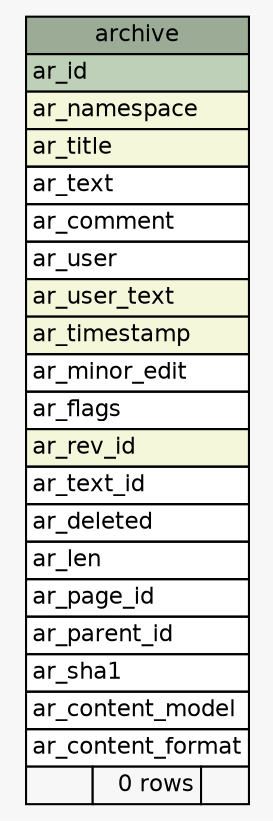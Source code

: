 // dot 2.38.0 on Linux 3.14.35-28.38.amzn1.x86_64
// SchemaSpy rev Unknown
digraph "archive" {
  graph [
    rankdir="RL"
    bgcolor="#f7f7f7"
    nodesep="0.18"
    ranksep="0.46"
    fontname="Helvetica"
    fontsize="11"
  ];
  node [
    fontname="Helvetica"
    fontsize="11"
    shape="plaintext"
  ];
  edge [
    arrowsize="0.8"
  ];
  "archive" [
    label=<
    <TABLE BORDER="0" CELLBORDER="1" CELLSPACING="0" BGCOLOR="#ffffff">
      <TR><TD COLSPAN="3" BGCOLOR="#9bab96" ALIGN="CENTER">archive</TD></TR>
      <TR><TD PORT="ar_id" COLSPAN="3" BGCOLOR="#bed1b8" ALIGN="LEFT">ar_id</TD></TR>
      <TR><TD PORT="ar_namespace" COLSPAN="3" BGCOLOR="#f4f7da" ALIGN="LEFT">ar_namespace</TD></TR>
      <TR><TD PORT="ar_title" COLSPAN="3" BGCOLOR="#f4f7da" ALIGN="LEFT">ar_title</TD></TR>
      <TR><TD PORT="ar_text" COLSPAN="3" ALIGN="LEFT">ar_text</TD></TR>
      <TR><TD PORT="ar_comment" COLSPAN="3" ALIGN="LEFT">ar_comment</TD></TR>
      <TR><TD PORT="ar_user" COLSPAN="3" ALIGN="LEFT">ar_user</TD></TR>
      <TR><TD PORT="ar_user_text" COLSPAN="3" BGCOLOR="#f4f7da" ALIGN="LEFT">ar_user_text</TD></TR>
      <TR><TD PORT="ar_timestamp" COLSPAN="3" BGCOLOR="#f4f7da" ALIGN="LEFT">ar_timestamp</TD></TR>
      <TR><TD PORT="ar_minor_edit" COLSPAN="3" ALIGN="LEFT">ar_minor_edit</TD></TR>
      <TR><TD PORT="ar_flags" COLSPAN="3" ALIGN="LEFT">ar_flags</TD></TR>
      <TR><TD PORT="ar_rev_id" COLSPAN="3" BGCOLOR="#f4f7da" ALIGN="LEFT">ar_rev_id</TD></TR>
      <TR><TD PORT="ar_text_id" COLSPAN="3" ALIGN="LEFT">ar_text_id</TD></TR>
      <TR><TD PORT="ar_deleted" COLSPAN="3" ALIGN="LEFT">ar_deleted</TD></TR>
      <TR><TD PORT="ar_len" COLSPAN="3" ALIGN="LEFT">ar_len</TD></TR>
      <TR><TD PORT="ar_page_id" COLSPAN="3" ALIGN="LEFT">ar_page_id</TD></TR>
      <TR><TD PORT="ar_parent_id" COLSPAN="3" ALIGN="LEFT">ar_parent_id</TD></TR>
      <TR><TD PORT="ar_sha1" COLSPAN="3" ALIGN="LEFT">ar_sha1</TD></TR>
      <TR><TD PORT="ar_content_model" COLSPAN="3" ALIGN="LEFT">ar_content_model</TD></TR>
      <TR><TD PORT="ar_content_format" COLSPAN="3" ALIGN="LEFT">ar_content_format</TD></TR>
      <TR><TD ALIGN="LEFT" BGCOLOR="#f7f7f7">  </TD><TD ALIGN="RIGHT" BGCOLOR="#f7f7f7">0 rows</TD><TD ALIGN="RIGHT" BGCOLOR="#f7f7f7">  </TD></TR>
    </TABLE>>
    URL="tables/archive.html"
    tooltip="archive"
  ];
}
